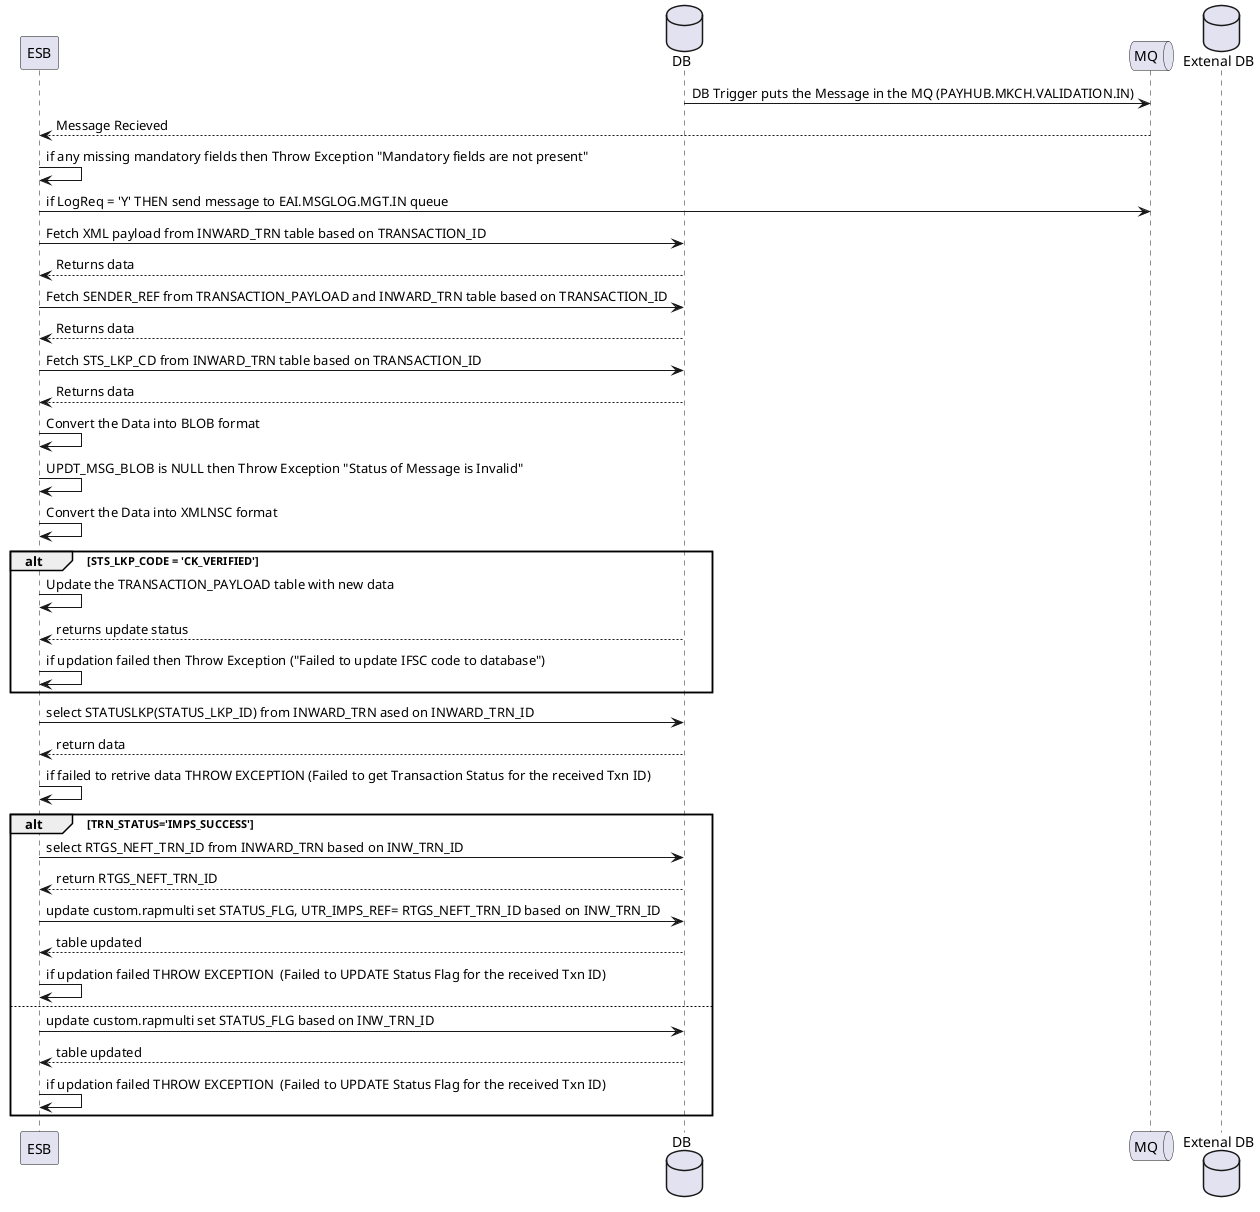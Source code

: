 @startuml UPDATE TRN

participant ESB
Database "DB" as DB
Queue "MQ" as MQ
Database "Extenal DB" as FN

DB -> MQ : DB Trigger puts the Message in the MQ (PAYHUB.MKCH.VALIDATION.IN)
MQ --> ESB : Message Recieved

ESB -> ESB : if any missing mandatory fields then Throw Exception "Mandatory fields are not present"

ESB -> MQ: if LogReq = 'Y' THEN send message to EAI.MSGLOG.MGT.IN queue

ESB -> DB : Fetch XML payload from INWARD_TRN table based on TRANSACTION_ID
DB --> ESB : Returns data

ESB -> DB : Fetch SENDER_REF from TRANSACTION_PAYLOAD and INWARD_TRN table based on TRANSACTION_ID
DB --> ESB : Returns data

ESB -> DB : Fetch STS_LKP_CD from INWARD_TRN table based on TRANSACTION_ID
DB --> ESB : Returns data

ESB -> ESB : Convert the Data into BLOB format

ESB -> ESB : UPDT_MSG_BLOB is NULL then Throw Exception "Status of Message is Invalid"

ESB -> ESB : Convert the Data into XMLNSC format

alt STS_LKP_CODE = 'CK_VERIFIED'
    ESB -> ESB : Update the TRANSACTION_PAYLOAD table with new data
    DB --> ESB : returns update status
    ESB -> ESB : if updation failed then Throw Exception ("Failed to update IFSC code to database")
end

ESB -> DB : select STATUSLKP(STATUS_LKP_ID) from INWARD_TRN ased on INWARD_TRN_ID
DB --> ESB : return data

ESB -> ESB : if failed to retrive data THROW EXCEPTION (Failed to get Transaction Status for the received Txn ID)

alt TRN_STATUS='IMPS_SUCCESS'
    ESB -> DB : select RTGS_NEFT_TRN_ID from INWARD_TRN based on INW_TRN_ID
    DB --> ESB : return RTGS_NEFT_TRN_ID

    ESB -> DB : update custom.rapmulti set STATUS_FLG, UTR_IMPS_REF= RTGS_NEFT_TRN_ID based on INW_TRN_ID
    DB --> ESB : table updated

    ESB -> ESB : if updation failed THROW EXCEPTION  (Failed to UPDATE Status Flag for the received Txn ID)
else
    ESB -> DB : update custom.rapmulti set STATUS_FLG based on INW_TRN_ID
    DB --> ESB : table updated

    ESB -> ESB : if updation failed THROW EXCEPTION  (Failed to UPDATE Status Flag for the received Txn ID)
end
    

@enduml